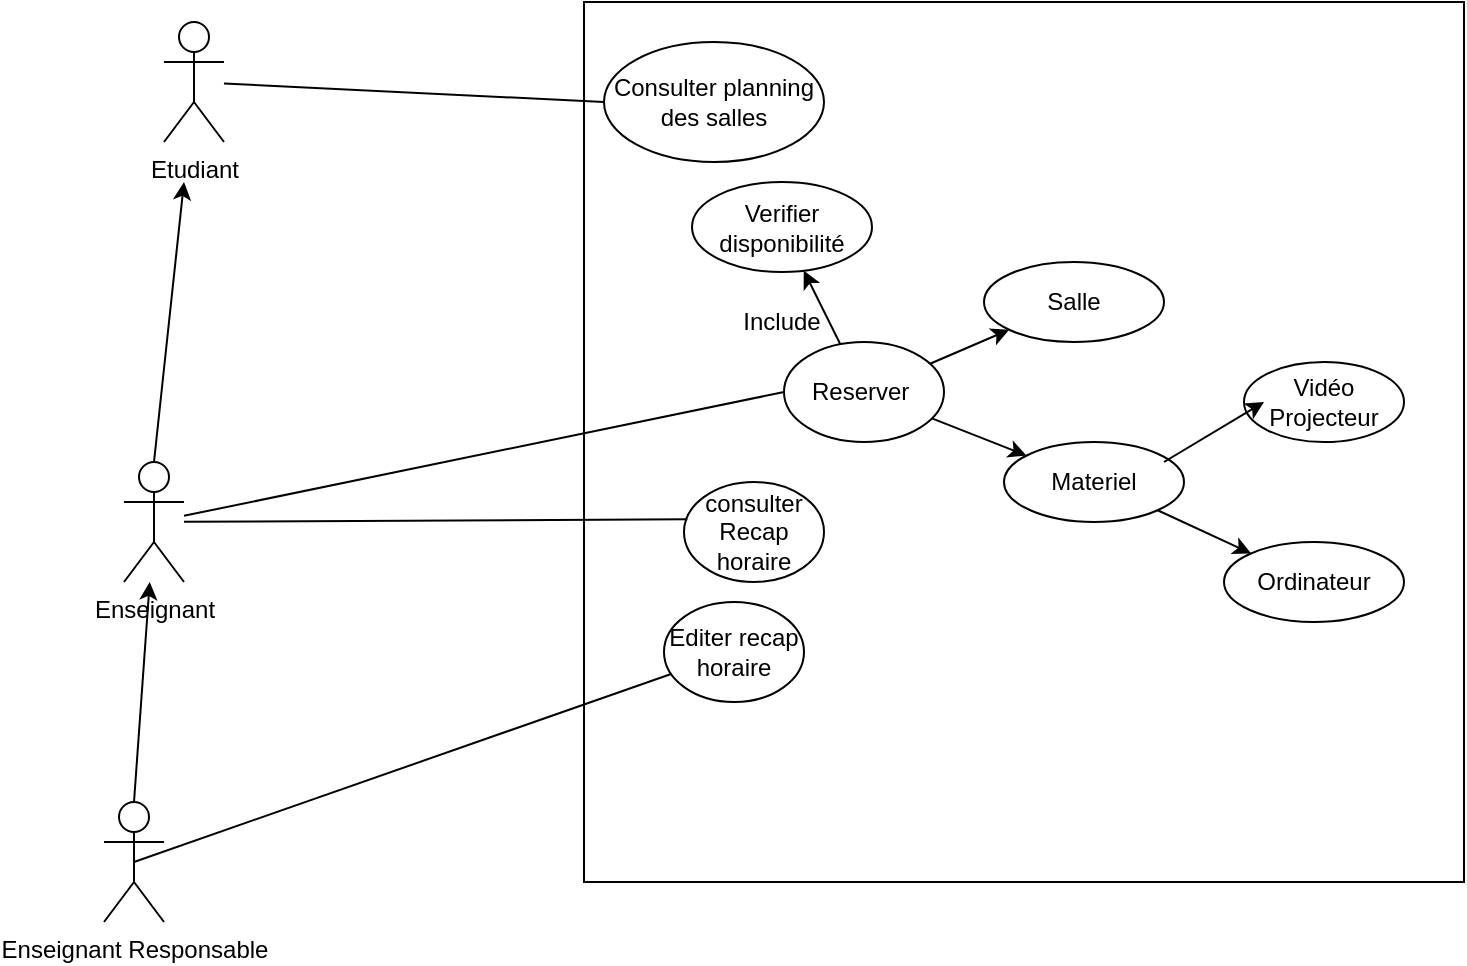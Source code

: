 <mxfile version="20.7.4" type="github">
  <diagram id="h7pEuEnsy4B67qq0xbHB" name="Page-1">
    <mxGraphModel dx="747" dy="470" grid="1" gridSize="10" guides="1" tooltips="1" connect="1" arrows="1" fold="1" page="1" pageScale="1" pageWidth="827" pageHeight="1169" math="0" shadow="0">
      <root>
        <mxCell id="0" />
        <mxCell id="1" parent="0" />
        <mxCell id="_NLVpFwN3kgseYHXXkQs-1" value="Enseignant" style="shape=umlActor;verticalLabelPosition=bottom;verticalAlign=top;html=1;outlineConnect=0;" parent="1" vertex="1">
          <mxGeometry x="130" y="320" width="30" height="60" as="geometry" />
        </mxCell>
        <mxCell id="r3tUV-p1bvl43dSpBa_v-1" value="" style="whiteSpace=wrap;html=1;aspect=fixed;" parent="1" vertex="1">
          <mxGeometry x="360" y="90" width="440" height="440" as="geometry" />
        </mxCell>
        <mxCell id="iBCqy0RnsUPRaeBZmdre-1" value="Etudiant" style="shape=umlActor;verticalLabelPosition=bottom;verticalAlign=top;html=1;outlineConnect=0;" parent="1" vertex="1">
          <mxGeometry x="150" y="100" width="30" height="60" as="geometry" />
        </mxCell>
        <mxCell id="sFgMMatoZoRhjDfKrOZS-1" value="Reserver&amp;nbsp;" style="ellipse;whiteSpace=wrap;html=1;" parent="1" vertex="1">
          <mxGeometry x="460" y="260" width="80" height="50" as="geometry" />
        </mxCell>
        <mxCell id="RcBTG_JZsKzud-JeWphb-1" value="Consulter planning des salles" style="ellipse;whiteSpace=wrap;html=1;" parent="1" vertex="1">
          <mxGeometry x="370" y="110" width="110" height="60" as="geometry" />
        </mxCell>
        <mxCell id="8pni4uUTdmzYwjep5VIR-1" value="" style="endArrow=none;html=1;rounded=0;entryX=0;entryY=0.5;entryDx=0;entryDy=0;" parent="1" source="iBCqy0RnsUPRaeBZmdre-1" target="RcBTG_JZsKzud-JeWphb-1" edge="1">
          <mxGeometry width="50" height="50" relative="1" as="geometry">
            <mxPoint x="160" y="350" as="sourcePoint" />
            <mxPoint x="210" y="300" as="targetPoint" />
          </mxGeometry>
        </mxCell>
        <mxCell id="Pw5wMYmtS_G13839Oxsk-1" value="" style="endArrow=none;html=1;rounded=0;entryX=0;entryY=0.5;entryDx=0;entryDy=0;" parent="1" source="_NLVpFwN3kgseYHXXkQs-1" target="sFgMMatoZoRhjDfKrOZS-1" edge="1">
          <mxGeometry width="50" height="50" relative="1" as="geometry">
            <mxPoint x="200" y="320" as="sourcePoint" />
            <mxPoint x="410" y="220" as="targetPoint" />
          </mxGeometry>
        </mxCell>
        <mxCell id="F1wUJn7_jGa0oI4QprVg-1" value="" style="endArrow=classic;html=1;rounded=0;exitX=0.5;exitY=0;exitDx=0;exitDy=0;exitPerimeter=0;" parent="1" source="_NLVpFwN3kgseYHXXkQs-1" edge="1">
          <mxGeometry x="0.273" y="40" width="50" height="50" relative="1" as="geometry">
            <mxPoint x="110" y="190" as="sourcePoint" />
            <mxPoint x="160" y="180" as="targetPoint" />
            <mxPoint as="offset" />
          </mxGeometry>
        </mxCell>
        <mxCell id="F1wUJn7_jGa0oI4QprVg-2" value="consulter Recap horaire" style="ellipse;whiteSpace=wrap;html=1;" parent="1" vertex="1">
          <mxGeometry x="410" y="330" width="70" height="50" as="geometry" />
        </mxCell>
        <mxCell id="F1wUJn7_jGa0oI4QprVg-3" value="" style="endArrow=none;html=1;rounded=0;entryX=0.024;entryY=0.373;entryDx=0;entryDy=0;entryPerimeter=0;" parent="1" source="_NLVpFwN3kgseYHXXkQs-1" target="F1wUJn7_jGa0oI4QprVg-2" edge="1">
          <mxGeometry width="50" height="50" relative="1" as="geometry">
            <mxPoint x="360" y="270" as="sourcePoint" />
            <mxPoint x="410" y="220" as="targetPoint" />
          </mxGeometry>
        </mxCell>
        <mxCell id="Bd43d9dCgjNjiCSbK4uv-1" value="Editer recap horaire" style="ellipse;whiteSpace=wrap;html=1;" parent="1" vertex="1">
          <mxGeometry x="400" y="390" width="70" height="50" as="geometry" />
        </mxCell>
        <mxCell id="Bd43d9dCgjNjiCSbK4uv-2" value="" style="endArrow=none;html=1;rounded=0;exitX=0.5;exitY=0.5;exitDx=0;exitDy=0;exitPerimeter=0;" parent="1" source="HelgyrsfnL6zAyLdOSBk-7" target="Bd43d9dCgjNjiCSbK4uv-1" edge="1">
          <mxGeometry width="50" height="50" relative="1" as="geometry">
            <mxPoint x="360" y="270" as="sourcePoint" />
            <mxPoint x="410" y="220" as="targetPoint" />
          </mxGeometry>
        </mxCell>
        <mxCell id="Bd43d9dCgjNjiCSbK4uv-4" value="Salle" style="ellipse;whiteSpace=wrap;html=1;" parent="1" vertex="1">
          <mxGeometry x="560" y="220" width="90" height="40" as="geometry" />
        </mxCell>
        <mxCell id="Bd43d9dCgjNjiCSbK4uv-5" value="Materiel" style="ellipse;whiteSpace=wrap;html=1;" parent="1" vertex="1">
          <mxGeometry x="570" y="310" width="90" height="40" as="geometry" />
        </mxCell>
        <mxCell id="Bd43d9dCgjNjiCSbK4uv-7" value="" style="endArrow=classic;html=1;rounded=0;" parent="1" source="sFgMMatoZoRhjDfKrOZS-1" target="Bd43d9dCgjNjiCSbK4uv-4" edge="1">
          <mxGeometry width="50" height="50" relative="1" as="geometry">
            <mxPoint x="480" y="290" as="sourcePoint" />
            <mxPoint x="530" y="240" as="targetPoint" />
          </mxGeometry>
        </mxCell>
        <mxCell id="Bd43d9dCgjNjiCSbK4uv-8" value="" style="endArrow=classic;html=1;rounded=0;" parent="1" source="sFgMMatoZoRhjDfKrOZS-1" target="Bd43d9dCgjNjiCSbK4uv-5" edge="1">
          <mxGeometry width="50" height="50" relative="1" as="geometry">
            <mxPoint x="470" y="320" as="sourcePoint" />
            <mxPoint x="520" y="270" as="targetPoint" />
          </mxGeometry>
        </mxCell>
        <mxCell id="HelgyrsfnL6zAyLdOSBk-2" value="Verifier disponibilité" style="ellipse;whiteSpace=wrap;html=1;" parent="1" vertex="1">
          <mxGeometry x="414" y="180" width="90" height="45" as="geometry" />
        </mxCell>
        <mxCell id="HelgyrsfnL6zAyLdOSBk-4" value="" style="endArrow=classic;html=1;rounded=0;" parent="1" source="sFgMMatoZoRhjDfKrOZS-1" target="HelgyrsfnL6zAyLdOSBk-2" edge="1">
          <mxGeometry width="50" height="50" relative="1" as="geometry">
            <mxPoint x="460" y="270" as="sourcePoint" />
            <mxPoint x="510" y="220" as="targetPoint" />
          </mxGeometry>
        </mxCell>
        <mxCell id="HelgyrsfnL6zAyLdOSBk-5" value="Include" style="text;html=1;strokeColor=none;fillColor=none;align=center;verticalAlign=middle;whiteSpace=wrap;rounded=0;" parent="1" vertex="1">
          <mxGeometry x="434" y="240" width="50" height="20" as="geometry" />
        </mxCell>
        <mxCell id="HelgyrsfnL6zAyLdOSBk-7" value="Enseignant Responsable" style="shape=umlActor;verticalLabelPosition=bottom;verticalAlign=top;html=1;outlineConnect=0;" parent="1" vertex="1">
          <mxGeometry x="120" y="490" width="30" height="60" as="geometry" />
        </mxCell>
        <mxCell id="HelgyrsfnL6zAyLdOSBk-9" value="" style="endArrow=classic;html=1;rounded=0;exitX=0.5;exitY=0;exitDx=0;exitDy=0;exitPerimeter=0;" parent="1" source="HelgyrsfnL6zAyLdOSBk-7" target="_NLVpFwN3kgseYHXXkQs-1" edge="1">
          <mxGeometry width="50" height="50" relative="1" as="geometry">
            <mxPoint x="130" y="470" as="sourcePoint" />
            <mxPoint x="180" y="420" as="targetPoint" />
          </mxGeometry>
        </mxCell>
        <mxCell id="HelgyrsfnL6zAyLdOSBk-10" value="Vidéo Projecteur" style="ellipse;whiteSpace=wrap;html=1;" parent="1" vertex="1">
          <mxGeometry x="690" y="270" width="80" height="40" as="geometry" />
        </mxCell>
        <mxCell id="HelgyrsfnL6zAyLdOSBk-12" value="Ordinateur" style="ellipse;whiteSpace=wrap;html=1;" parent="1" vertex="1">
          <mxGeometry x="680" y="360" width="90" height="40" as="geometry" />
        </mxCell>
        <mxCell id="HelgyrsfnL6zAyLdOSBk-13" value="" style="endArrow=classic;html=1;rounded=0;" parent="1" edge="1">
          <mxGeometry width="50" height="50" relative="1" as="geometry">
            <mxPoint x="650" y="320" as="sourcePoint" />
            <mxPoint x="700" y="290" as="targetPoint" />
          </mxGeometry>
        </mxCell>
        <mxCell id="HelgyrsfnL6zAyLdOSBk-14" value="" style="endArrow=classic;html=1;rounded=0;exitX=1;exitY=1;exitDx=0;exitDy=0;" parent="1" source="Bd43d9dCgjNjiCSbK4uv-5" target="HelgyrsfnL6zAyLdOSBk-12" edge="1">
          <mxGeometry width="50" height="50" relative="1" as="geometry">
            <mxPoint x="670" y="370" as="sourcePoint" />
            <mxPoint x="720" y="320" as="targetPoint" />
          </mxGeometry>
        </mxCell>
      </root>
    </mxGraphModel>
  </diagram>
</mxfile>
